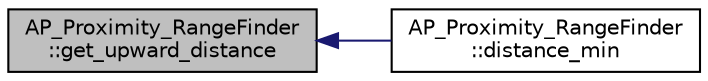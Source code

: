 digraph "AP_Proximity_RangeFinder::get_upward_distance"
{
 // INTERACTIVE_SVG=YES
  edge [fontname="Helvetica",fontsize="10",labelfontname="Helvetica",labelfontsize="10"];
  node [fontname="Helvetica",fontsize="10",shape=record];
  rankdir="LR";
  Node1 [label="AP_Proximity_RangeFinder\l::get_upward_distance",height=0.2,width=0.4,color="black", fillcolor="grey75", style="filled", fontcolor="black"];
  Node1 -> Node2 [dir="back",color="midnightblue",fontsize="10",style="solid",fontname="Helvetica"];
  Node2 [label="AP_Proximity_RangeFinder\l::distance_min",height=0.2,width=0.4,color="black", fillcolor="white", style="filled",URL="$classAP__Proximity__RangeFinder.html#ac1a6f426e67eca26bfbb04f60a6487c8"];
}
